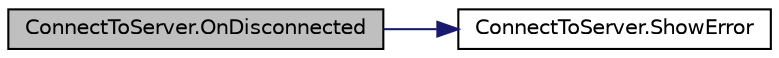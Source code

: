 digraph "ConnectToServer.OnDisconnected"
{
 // INTERACTIVE_SVG=YES
 // LATEX_PDF_SIZE
  edge [fontname="Helvetica",fontsize="10",labelfontname="Helvetica",labelfontsize="10"];
  node [fontname="Helvetica",fontsize="10",shape=record];
  rankdir="LR";
  Node1 [label="ConnectToServer.OnDisconnected",height=0.2,width=0.4,color="black", fillcolor="grey75", style="filled", fontcolor="black",tooltip=" "];
  Node1 -> Node2 [color="midnightblue",fontsize="10",style="solid",fontname="Helvetica"];
  Node2 [label="ConnectToServer.ShowError",height=0.2,width=0.4,color="black", fillcolor="white", style="filled",URL="$class_connect_to_server.html#a2ca5fc3ab94cacd35c3cc2b641e1b463",tooltip=" "];
}
